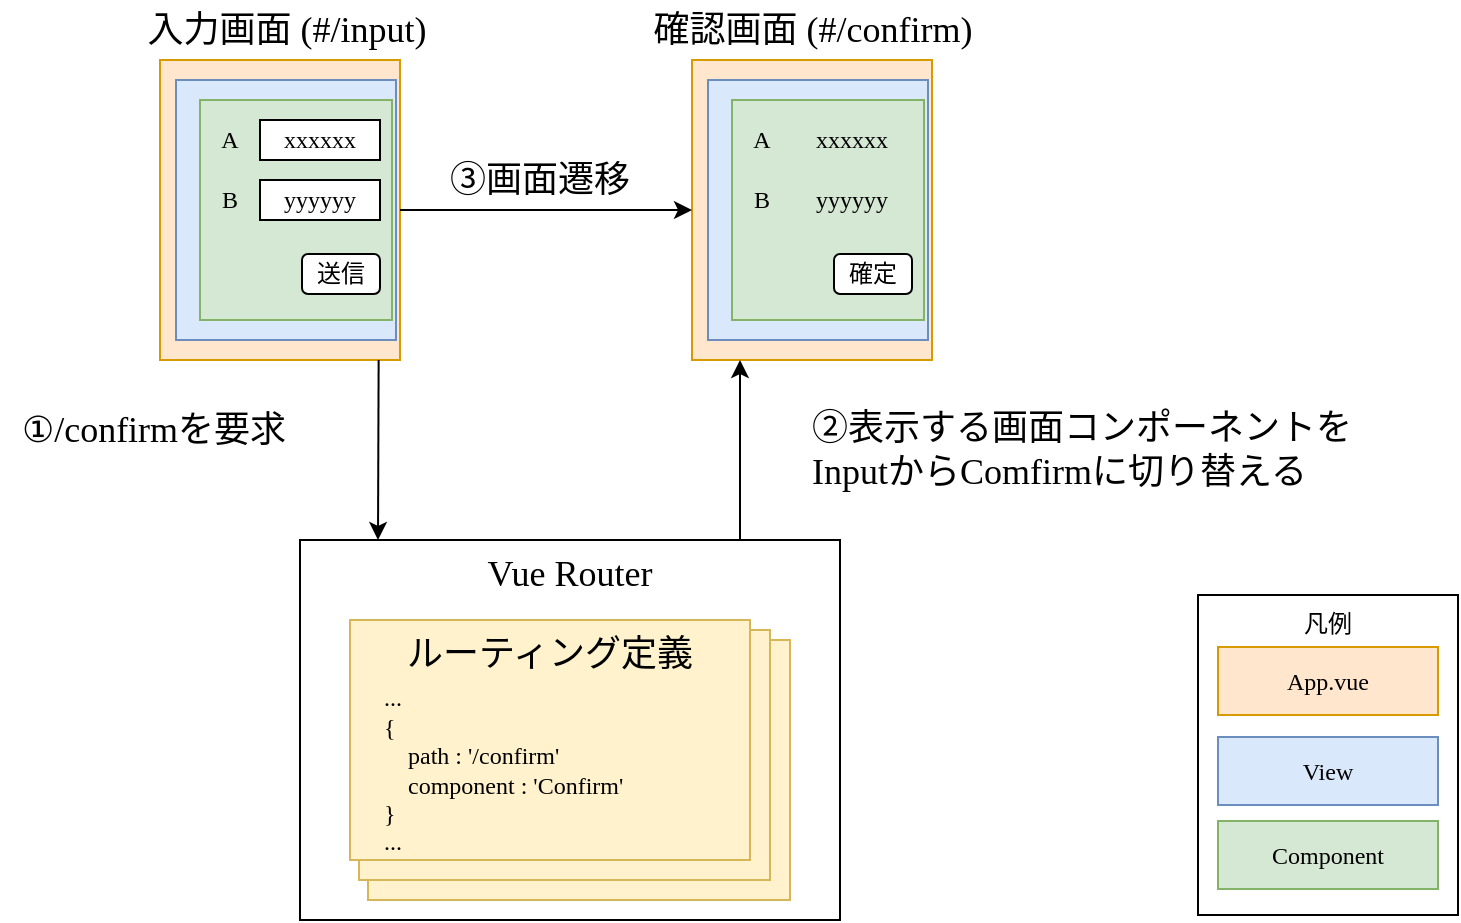 <mxfile>
    <diagram id="odASkB5klh0c8-6Lc0ej" name="ページ1">
        <mxGraphModel dx="1003" dy="514" grid="1" gridSize="10" guides="1" tooltips="1" connect="1" arrows="1" fold="1" page="1" pageScale="1" pageWidth="827" pageHeight="1169" math="0" shadow="0">
            <root>
                <mxCell id="0"/>
                <mxCell id="1" parent="0"/>
                <mxCell id="35" value="ルーティング定義" style="rounded=0;whiteSpace=wrap;html=1;fillColor=#fff2cc;align=center;verticalAlign=top;strokeColor=#d6b656;fontFamily=Noto Sans JP;fontSource=https%3A%2F%2Ffonts.googleapis.com%2Fcss%3Ffamily%3DNoto%2BSans%2BJP;" parent="1" vertex="1">
                    <mxGeometry x="205" y="330" width="211" height="130" as="geometry"/>
                </mxCell>
                <mxCell id="34" value="ルーティング定義" style="rounded=0;whiteSpace=wrap;html=1;fillColor=#fff2cc;align=center;verticalAlign=top;strokeColor=#d6b656;fontFamily=Noto Sans JP;fontSource=https%3A%2F%2Ffonts.googleapis.com%2Fcss%3Ffamily%3DNoto%2BSans%2BJP;" parent="1" vertex="1">
                    <mxGeometry x="200.5" y="325" width="205.5" height="125" as="geometry"/>
                </mxCell>
                <mxCell id="33" value="凡例" style="rounded=0;whiteSpace=wrap;html=1;verticalAlign=top;fontFamily=Noto Sans JP;fontSource=https%3A%2F%2Ffonts.googleapis.com%2Fcss%3Ffamily%3DNoto%2BSans%2BJP;" parent="1" vertex="1">
                    <mxGeometry x="620" y="307.5" width="130" height="160" as="geometry"/>
                </mxCell>
                <mxCell id="2" value="App.vue" style="rounded=0;whiteSpace=wrap;html=1;fillColor=#ffe6cc;strokeColor=#d79b00;fontFamily=Noto Sans JP;fontSource=https%3A%2F%2Ffonts.googleapis.com%2Fcss%3Ffamily%3DNoto%2BSans%2BJP;" parent="1" vertex="1">
                    <mxGeometry x="630" y="333.5" width="110" height="34" as="geometry"/>
                </mxCell>
                <mxCell id="3" value="View" style="rounded=0;whiteSpace=wrap;html=1;fillColor=#dae8fc;strokeColor=#6c8ebf;fontFamily=Noto Sans JP;fontSource=https%3A%2F%2Ffonts.googleapis.com%2Fcss%3Ffamily%3DNoto%2BSans%2BJP;" parent="1" vertex="1">
                    <mxGeometry x="630" y="378.5" width="110" height="34" as="geometry"/>
                </mxCell>
                <mxCell id="4" value="Component" style="rounded=0;whiteSpace=wrap;html=1;fillColor=#d5e8d4;strokeColor=#82b366;fontFamily=Noto Sans JP;fontSource=https%3A%2F%2Ffonts.googleapis.com%2Fcss%3Ffamily%3DNoto%2BSans%2BJP;" parent="1" vertex="1">
                    <mxGeometry x="630" y="420.5" width="110" height="34" as="geometry"/>
                </mxCell>
                <mxCell id="5" value="" style="rounded=0;whiteSpace=wrap;html=1;fillColor=#ffe6cc;strokeColor=#d79b00;fontFamily=Noto Sans JP;fontSource=https%3A%2F%2Ffonts.googleapis.com%2Fcss%3Ffamily%3DNoto%2BSans%2BJP;" parent="1" vertex="1">
                    <mxGeometry x="101" y="40" width="120" height="150" as="geometry"/>
                </mxCell>
                <mxCell id="6" value="" style="rounded=0;whiteSpace=wrap;html=1;fillColor=#dae8fc;strokeColor=#6c8ebf;fontFamily=Noto Sans JP;fontSource=https%3A%2F%2Ffonts.googleapis.com%2Fcss%3Ffamily%3DNoto%2BSans%2BJP;" parent="1" vertex="1">
                    <mxGeometry x="109" y="50" width="110" height="130" as="geometry"/>
                </mxCell>
                <mxCell id="7" value="" style="rounded=0;whiteSpace=wrap;html=1;fillColor=#d5e8d4;strokeColor=#82b366;fontFamily=Noto Sans JP;fontSource=https%3A%2F%2Ffonts.googleapis.com%2Fcss%3Ffamily%3DNoto%2BSans%2BJP;" parent="1" vertex="1">
                    <mxGeometry x="121" y="60" width="96" height="110" as="geometry"/>
                </mxCell>
                <mxCell id="8" value="xxxxxx" style="rounded=0;whiteSpace=wrap;html=1;fontFamily=Noto Sans JP;fontSource=https%3A%2F%2Ffonts.googleapis.com%2Fcss%3Ffamily%3DNoto%2BSans%2BJP;" parent="1" vertex="1">
                    <mxGeometry x="151" y="70" width="60" height="20" as="geometry"/>
                </mxCell>
                <mxCell id="9" value="A" style="text;html=1;strokeColor=none;fillColor=none;align=center;verticalAlign=middle;whiteSpace=wrap;rounded=0;fontFamily=Noto Sans JP;fontSource=https%3A%2F%2Ffonts.googleapis.com%2Fcss%3Ffamily%3DNoto%2BSans%2BJP;" parent="1" vertex="1">
                    <mxGeometry x="126" y="70" width="20" height="20" as="geometry"/>
                </mxCell>
                <mxCell id="11" value="yyyyyy" style="rounded=0;whiteSpace=wrap;html=1;fontFamily=Noto Sans JP;fontSource=https%3A%2F%2Ffonts.googleapis.com%2Fcss%3Ffamily%3DNoto%2BSans%2BJP;" parent="1" vertex="1">
                    <mxGeometry x="151" y="100" width="60" height="20" as="geometry"/>
                </mxCell>
                <mxCell id="12" value="B" style="text;html=1;strokeColor=none;fillColor=none;align=center;verticalAlign=middle;whiteSpace=wrap;rounded=0;fontFamily=Noto Sans JP;fontSource=https%3A%2F%2Ffonts.googleapis.com%2Fcss%3Ffamily%3DNoto%2BSans%2BJP;" parent="1" vertex="1">
                    <mxGeometry x="126" y="100" width="20" height="20" as="geometry"/>
                </mxCell>
                <mxCell id="13" value="送信" style="rounded=1;whiteSpace=wrap;html=1;fontFamily=Noto Sans JP;fontSource=https%3A%2F%2Ffonts.googleapis.com%2Fcss%3Ffamily%3DNoto%2BSans%2BJP;" parent="1" vertex="1">
                    <mxGeometry x="172" y="137" width="39" height="20" as="geometry"/>
                </mxCell>
                <mxCell id="14" value="" style="rounded=0;whiteSpace=wrap;html=1;fillColor=#ffe6cc;strokeColor=#d79b00;fontFamily=Noto Sans JP;fontSource=https%3A%2F%2Ffonts.googleapis.com%2Fcss%3Ffamily%3DNoto%2BSans%2BJP;" parent="1" vertex="1">
                    <mxGeometry x="367" y="40" width="120" height="150" as="geometry"/>
                </mxCell>
                <mxCell id="15" value="" style="rounded=0;whiteSpace=wrap;html=1;fillColor=#dae8fc;strokeColor=#6c8ebf;fontFamily=Noto Sans JP;fontSource=https%3A%2F%2Ffonts.googleapis.com%2Fcss%3Ffamily%3DNoto%2BSans%2BJP;" parent="1" vertex="1">
                    <mxGeometry x="375" y="50" width="110" height="130" as="geometry"/>
                </mxCell>
                <mxCell id="16" value="" style="rounded=0;whiteSpace=wrap;html=1;fillColor=#d5e8d4;strokeColor=#82b366;fontFamily=Noto Sans JP;fontSource=https%3A%2F%2Ffonts.googleapis.com%2Fcss%3Ffamily%3DNoto%2BSans%2BJP;" parent="1" vertex="1">
                    <mxGeometry x="387" y="60" width="96" height="110" as="geometry"/>
                </mxCell>
                <mxCell id="17" value="xxxxxx" style="rounded=0;whiteSpace=wrap;html=1;fillColor=none;strokeColor=none;fontFamily=Noto Sans JP;fontSource=https%3A%2F%2Ffonts.googleapis.com%2Fcss%3Ffamily%3DNoto%2BSans%2BJP;" parent="1" vertex="1">
                    <mxGeometry x="417" y="70" width="60" height="20" as="geometry"/>
                </mxCell>
                <mxCell id="18" value="A" style="text;html=1;strokeColor=none;fillColor=none;align=center;verticalAlign=middle;whiteSpace=wrap;rounded=0;fontFamily=Noto Sans JP;fontSource=https%3A%2F%2Ffonts.googleapis.com%2Fcss%3Ffamily%3DNoto%2BSans%2BJP;" parent="1" vertex="1">
                    <mxGeometry x="392" y="70" width="20" height="20" as="geometry"/>
                </mxCell>
                <mxCell id="19" value="yyyyyy" style="rounded=0;whiteSpace=wrap;html=1;fillColor=none;strokeColor=none;fontFamily=Noto Sans JP;fontSource=https%3A%2F%2Ffonts.googleapis.com%2Fcss%3Ffamily%3DNoto%2BSans%2BJP;" parent="1" vertex="1">
                    <mxGeometry x="417" y="100" width="60" height="20" as="geometry"/>
                </mxCell>
                <mxCell id="20" value="B" style="text;html=1;strokeColor=none;fillColor=none;align=center;verticalAlign=middle;whiteSpace=wrap;rounded=0;fontFamily=Noto Sans JP;fontSource=https%3A%2F%2Ffonts.googleapis.com%2Fcss%3Ffamily%3DNoto%2BSans%2BJP;" parent="1" vertex="1">
                    <mxGeometry x="392" y="100" width="20" height="20" as="geometry"/>
                </mxCell>
                <mxCell id="21" value="確定" style="rounded=1;whiteSpace=wrap;html=1;fontFamily=Noto Sans JP;fontSource=https%3A%2F%2Ffonts.googleapis.com%2Fcss%3Ffamily%3DNoto%2BSans%2BJP;" parent="1" vertex="1">
                    <mxGeometry x="438" y="137" width="39" height="20" as="geometry"/>
                </mxCell>
                <mxCell id="22" value="Vue Router" style="rounded=0;whiteSpace=wrap;html=1;fillColor=none;verticalAlign=top;fontSize=18;fontFamily=Noto Sans JP;fontSource=https%3A%2F%2Ffonts.googleapis.com%2Fcss%3Ffamily%3DNoto%2BSans%2BJP;" parent="1" vertex="1">
                    <mxGeometry x="171" y="280" width="270" height="190" as="geometry"/>
                </mxCell>
                <mxCell id="23" value="ルーティング定義" style="rounded=0;whiteSpace=wrap;html=1;fillColor=#fff2cc;align=center;verticalAlign=top;strokeColor=#d6b656;fontSize=18;fontFamily=Noto Sans JP;fontSource=https%3A%2F%2Ffonts.googleapis.com%2Fcss%3Ffamily%3DNoto%2BSans%2BJP;" parent="1" vertex="1">
                    <mxGeometry x="196" y="320" width="200" height="120" as="geometry"/>
                </mxCell>
                <mxCell id="24" value="...&lt;br&gt;{&lt;br&gt;&amp;nbsp; &amp;nbsp; path : '/confirm'&lt;br&gt;&amp;nbsp; &amp;nbsp; component : 'Confirm'&lt;br&gt;}&lt;br&gt;..." style="text;html=1;strokeColor=none;fillColor=none;align=left;verticalAlign=middle;whiteSpace=wrap;rounded=0;fontFamily=Noto Sans JP;fontSource=https%3A%2F%2Ffonts.googleapis.com%2Fcss%3Ffamily%3DNoto%2BSans%2BJP;" parent="1" vertex="1">
                    <mxGeometry x="211" y="345" width="159" height="100" as="geometry"/>
                </mxCell>
                <mxCell id="25" value="" style="endArrow=classic;html=1;exitX=0.911;exitY=1;exitDx=0;exitDy=0;exitPerimeter=0;fontFamily=Noto Sans JP;fontSource=https%3A%2F%2Ffonts.googleapis.com%2Fcss%3Ffamily%3DNoto%2BSans%2BJP;" parent="1" source="5" edge="1">
                    <mxGeometry width="50" height="50" relative="1" as="geometry">
                        <mxPoint x="261" y="320" as="sourcePoint"/>
                        <mxPoint x="210" y="280" as="targetPoint"/>
                    </mxGeometry>
                </mxCell>
                <mxCell id="26" value="" style="endArrow=classic;html=1;entryX=0.25;entryY=1;entryDx=0;entryDy=0;fontFamily=Noto Sans JP;fontSource=https%3A%2F%2Ffonts.googleapis.com%2Fcss%3Ffamily%3DNoto%2BSans%2BJP;" parent="1" edge="1">
                    <mxGeometry width="50" height="50" relative="1" as="geometry">
                        <mxPoint x="391" y="280" as="sourcePoint"/>
                        <mxPoint x="391" y="190" as="targetPoint"/>
                    </mxGeometry>
                </mxCell>
                <mxCell id="27" value="" style="endArrow=classic;html=1;exitX=1;exitY=0.5;exitDx=0;exitDy=0;entryX=0;entryY=0.5;entryDx=0;entryDy=0;fontFamily=Noto Sans JP;fontSource=https%3A%2F%2Ffonts.googleapis.com%2Fcss%3Ffamily%3DNoto%2BSans%2BJP;" parent="1" source="5" target="14" edge="1">
                    <mxGeometry width="50" height="50" relative="1" as="geometry">
                        <mxPoint x="220.32" y="200" as="sourcePoint"/>
                        <mxPoint x="220.34" y="288.05" as="targetPoint"/>
                    </mxGeometry>
                </mxCell>
                <mxCell id="28" value="①/confirmを要求" style="text;html=1;strokeColor=none;fillColor=none;align=center;verticalAlign=middle;whiteSpace=wrap;rounded=0;fontSize=18;fontFamily=Noto Sans JP;fontSource=https%3A%2F%2Ffonts.googleapis.com%2Fcss%3Ffamily%3DNoto%2BSans%2BJP;" parent="1" vertex="1">
                    <mxGeometry x="21" y="210" width="154" height="30" as="geometry"/>
                </mxCell>
                <mxCell id="29" value="②表示する画面コンポーネントを&lt;br style=&quot;font-size: 18px;&quot;&gt;&lt;div style=&quot;text-align: left; font-size: 18px;&quot;&gt;&lt;span style=&quot;font-size: 18px;&quot;&gt;InputからComfirmに切り替える&lt;/span&gt;&lt;/div&gt;" style="text;html=1;strokeColor=none;fillColor=none;align=center;verticalAlign=middle;whiteSpace=wrap;rounded=0;fontSize=18;fontFamily=Noto Sans JP;fontSource=https%3A%2F%2Ffonts.googleapis.com%2Fcss%3Ffamily%3DNoto%2BSans%2BJP;" parent="1" vertex="1">
                    <mxGeometry x="417" y="220" width="290" height="30" as="geometry"/>
                </mxCell>
                <mxCell id="30" value="入力画面 (#/input)" style="text;html=1;strokeColor=none;fillColor=none;align=center;verticalAlign=middle;whiteSpace=wrap;rounded=0;fontSize=18;fontFamily=Noto Sans JP;fontSource=https%3A%2F%2Ffonts.googleapis.com%2Fcss%3Ffamily%3DNoto%2BSans%2BJP;" parent="1" vertex="1">
                    <mxGeometry x="81.75" y="10" width="164.5" height="30" as="geometry"/>
                </mxCell>
                <mxCell id="31" value="確認画面 (#/confirm)" style="text;html=1;strokeColor=none;fillColor=none;align=center;verticalAlign=middle;whiteSpace=wrap;rounded=0;fontSize=18;fontFamily=Noto Sans JP;fontSource=https%3A%2F%2Ffonts.googleapis.com%2Fcss%3Ffamily%3DNoto%2BSans%2BJP;" parent="1" vertex="1">
                    <mxGeometry x="334.69" y="10" width="184.62" height="30" as="geometry"/>
                </mxCell>
                <mxCell id="32" value="③画面遷移" style="text;html=1;strokeColor=none;fillColor=none;align=center;verticalAlign=middle;whiteSpace=wrap;rounded=0;fontSize=18;fontFamily=Noto Sans JP;fontSource=https%3A%2F%2Ffonts.googleapis.com%2Fcss%3Ffamily%3DNoto%2BSans%2BJP;" parent="1" vertex="1">
                    <mxGeometry x="235.5" y="85" width="110" height="30" as="geometry"/>
                </mxCell>
            </root>
        </mxGraphModel>
    </diagram>
</mxfile>